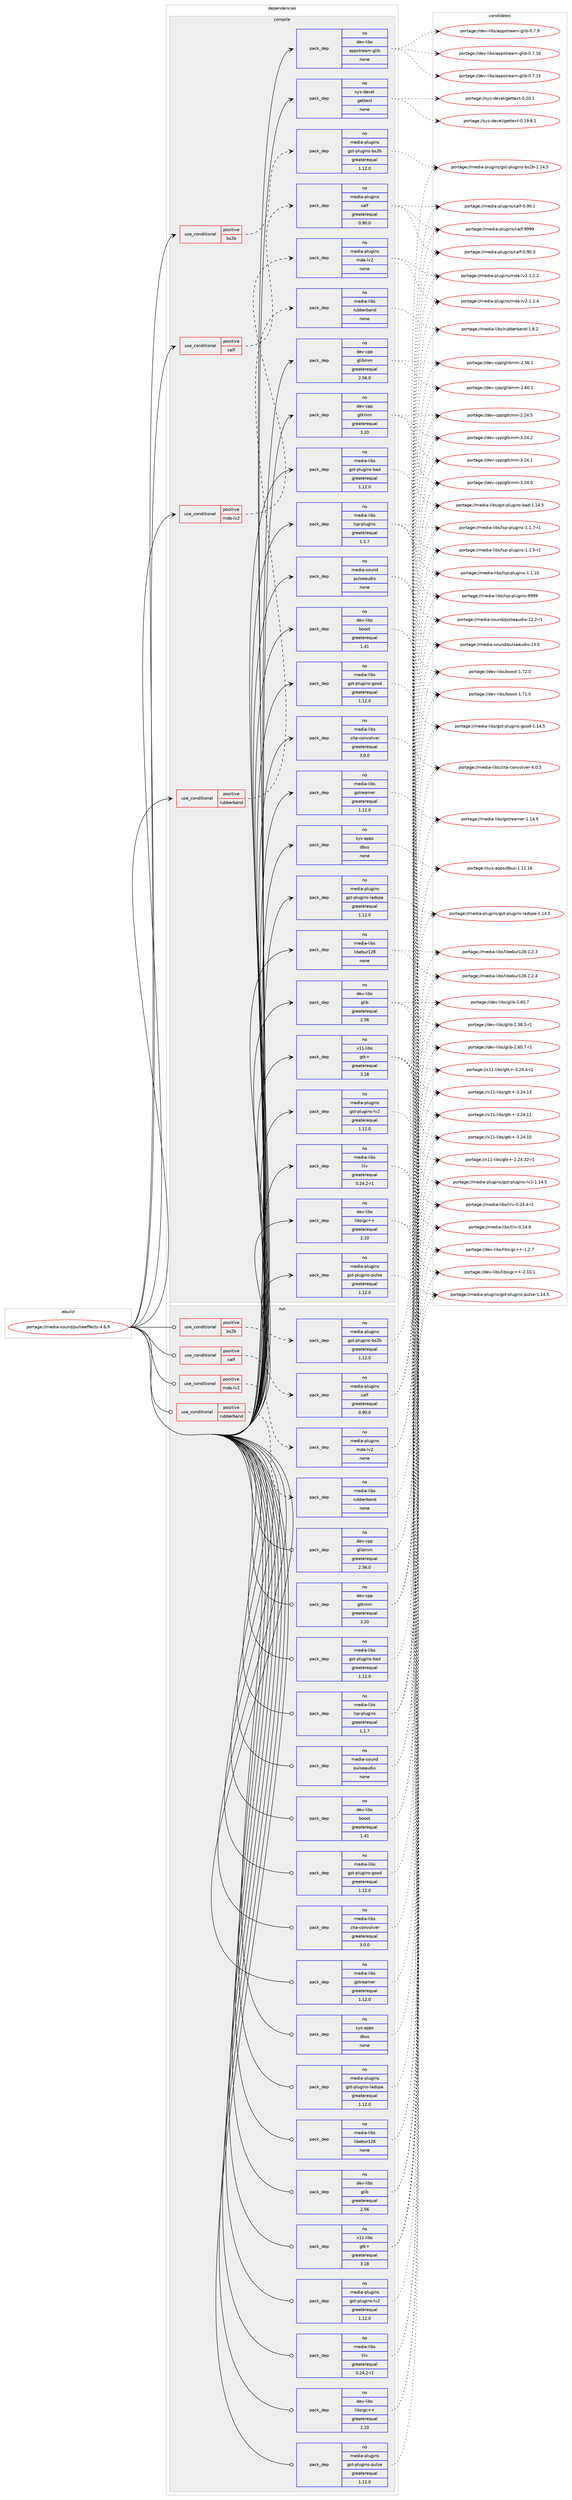 digraph prolog {

# *************
# Graph options
# *************

newrank=true;
concentrate=true;
compound=true;
graph [rankdir=LR,fontname=Helvetica,fontsize=10,ranksep=1.5];#, ranksep=2.5, nodesep=0.2];
edge  [arrowhead=vee];
node  [fontname=Helvetica,fontsize=10];

# **********
# The ebuild
# **********

subgraph cluster_leftcol {
color=gray;
label=<<i>ebuild</i>>;
id [label="portage://media-sound/pulseeffects-4.6.9", color=red, width=4, href="../media-sound/pulseeffects-4.6.9.svg"];
}

# ****************
# The dependencies
# ****************

subgraph cluster_midcol {
color=gray;
label=<<i>dependencies</i>>;
subgraph cluster_compile {
fillcolor="#eeeeee";
style=filled;
label=<<i>compile</i>>;
subgraph cond42309 {
dependency187512 [label=<<TABLE BORDER="0" CELLBORDER="1" CELLSPACING="0" CELLPADDING="4"><TR><TD ROWSPAN="3" CELLPADDING="10">use_conditional</TD></TR><TR><TD>positive</TD></TR><TR><TD>bs2b</TD></TR></TABLE>>, shape=none, color=red];
subgraph pack142302 {
dependency187513 [label=<<TABLE BORDER="0" CELLBORDER="1" CELLSPACING="0" CELLPADDING="4" WIDTH="220"><TR><TD ROWSPAN="6" CELLPADDING="30">pack_dep</TD></TR><TR><TD WIDTH="110">no</TD></TR><TR><TD>media-plugins</TD></TR><TR><TD>gst-plugins-bs2b</TD></TR><TR><TD>greaterequal</TD></TR><TR><TD>1.12.0</TD></TR></TABLE>>, shape=none, color=blue];
}
dependency187512:e -> dependency187513:w [weight=20,style="dashed",arrowhead="vee"];
}
id:e -> dependency187512:w [weight=20,style="solid",arrowhead="vee"];
subgraph cond42310 {
dependency187514 [label=<<TABLE BORDER="0" CELLBORDER="1" CELLSPACING="0" CELLPADDING="4"><TR><TD ROWSPAN="3" CELLPADDING="10">use_conditional</TD></TR><TR><TD>positive</TD></TR><TR><TD>calf</TD></TR></TABLE>>, shape=none, color=red];
subgraph pack142303 {
dependency187515 [label=<<TABLE BORDER="0" CELLBORDER="1" CELLSPACING="0" CELLPADDING="4" WIDTH="220"><TR><TD ROWSPAN="6" CELLPADDING="30">pack_dep</TD></TR><TR><TD WIDTH="110">no</TD></TR><TR><TD>media-plugins</TD></TR><TR><TD>calf</TD></TR><TR><TD>greaterequal</TD></TR><TR><TD>0.90.0</TD></TR></TABLE>>, shape=none, color=blue];
}
dependency187514:e -> dependency187515:w [weight=20,style="dashed",arrowhead="vee"];
}
id:e -> dependency187514:w [weight=20,style="solid",arrowhead="vee"];
subgraph cond42311 {
dependency187516 [label=<<TABLE BORDER="0" CELLBORDER="1" CELLSPACING="0" CELLPADDING="4"><TR><TD ROWSPAN="3" CELLPADDING="10">use_conditional</TD></TR><TR><TD>positive</TD></TR><TR><TD>mda-lv2</TD></TR></TABLE>>, shape=none, color=red];
subgraph pack142304 {
dependency187517 [label=<<TABLE BORDER="0" CELLBORDER="1" CELLSPACING="0" CELLPADDING="4" WIDTH="220"><TR><TD ROWSPAN="6" CELLPADDING="30">pack_dep</TD></TR><TR><TD WIDTH="110">no</TD></TR><TR><TD>media-plugins</TD></TR><TR><TD>mda-lv2</TD></TR><TR><TD>none</TD></TR><TR><TD></TD></TR></TABLE>>, shape=none, color=blue];
}
dependency187516:e -> dependency187517:w [weight=20,style="dashed",arrowhead="vee"];
}
id:e -> dependency187516:w [weight=20,style="solid",arrowhead="vee"];
subgraph cond42312 {
dependency187518 [label=<<TABLE BORDER="0" CELLBORDER="1" CELLSPACING="0" CELLPADDING="4"><TR><TD ROWSPAN="3" CELLPADDING="10">use_conditional</TD></TR><TR><TD>positive</TD></TR><TR><TD>rubberband</TD></TR></TABLE>>, shape=none, color=red];
subgraph pack142305 {
dependency187519 [label=<<TABLE BORDER="0" CELLBORDER="1" CELLSPACING="0" CELLPADDING="4" WIDTH="220"><TR><TD ROWSPAN="6" CELLPADDING="30">pack_dep</TD></TR><TR><TD WIDTH="110">no</TD></TR><TR><TD>media-libs</TD></TR><TR><TD>rubberband</TD></TR><TR><TD>none</TD></TR><TR><TD></TD></TR></TABLE>>, shape=none, color=blue];
}
dependency187518:e -> dependency187519:w [weight=20,style="dashed",arrowhead="vee"];
}
id:e -> dependency187518:w [weight=20,style="solid",arrowhead="vee"];
subgraph pack142306 {
dependency187520 [label=<<TABLE BORDER="0" CELLBORDER="1" CELLSPACING="0" CELLPADDING="4" WIDTH="220"><TR><TD ROWSPAN="6" CELLPADDING="30">pack_dep</TD></TR><TR><TD WIDTH="110">no</TD></TR><TR><TD>dev-cpp</TD></TR><TR><TD>glibmm</TD></TR><TR><TD>greaterequal</TD></TR><TR><TD>2.56.0</TD></TR></TABLE>>, shape=none, color=blue];
}
id:e -> dependency187520:w [weight=20,style="solid",arrowhead="vee"];
subgraph pack142307 {
dependency187521 [label=<<TABLE BORDER="0" CELLBORDER="1" CELLSPACING="0" CELLPADDING="4" WIDTH="220"><TR><TD ROWSPAN="6" CELLPADDING="30">pack_dep</TD></TR><TR><TD WIDTH="110">no</TD></TR><TR><TD>dev-cpp</TD></TR><TR><TD>gtkmm</TD></TR><TR><TD>greaterequal</TD></TR><TR><TD>3.20</TD></TR></TABLE>>, shape=none, color=blue];
}
id:e -> dependency187521:w [weight=20,style="solid",arrowhead="vee"];
subgraph pack142308 {
dependency187522 [label=<<TABLE BORDER="0" CELLBORDER="1" CELLSPACING="0" CELLPADDING="4" WIDTH="220"><TR><TD ROWSPAN="6" CELLPADDING="30">pack_dep</TD></TR><TR><TD WIDTH="110">no</TD></TR><TR><TD>dev-libs</TD></TR><TR><TD>appstream-glib</TD></TR><TR><TD>none</TD></TR><TR><TD></TD></TR></TABLE>>, shape=none, color=blue];
}
id:e -> dependency187522:w [weight=20,style="solid",arrowhead="vee"];
subgraph pack142309 {
dependency187523 [label=<<TABLE BORDER="0" CELLBORDER="1" CELLSPACING="0" CELLPADDING="4" WIDTH="220"><TR><TD ROWSPAN="6" CELLPADDING="30">pack_dep</TD></TR><TR><TD WIDTH="110">no</TD></TR><TR><TD>dev-libs</TD></TR><TR><TD>boost</TD></TR><TR><TD>greaterequal</TD></TR><TR><TD>1.41</TD></TR></TABLE>>, shape=none, color=blue];
}
id:e -> dependency187523:w [weight=20,style="solid",arrowhead="vee"];
subgraph pack142310 {
dependency187524 [label=<<TABLE BORDER="0" CELLBORDER="1" CELLSPACING="0" CELLPADDING="4" WIDTH="220"><TR><TD ROWSPAN="6" CELLPADDING="30">pack_dep</TD></TR><TR><TD WIDTH="110">no</TD></TR><TR><TD>dev-libs</TD></TR><TR><TD>glib</TD></TR><TR><TD>greaterequal</TD></TR><TR><TD>2.56</TD></TR></TABLE>>, shape=none, color=blue];
}
id:e -> dependency187524:w [weight=20,style="solid",arrowhead="vee"];
subgraph pack142311 {
dependency187525 [label=<<TABLE BORDER="0" CELLBORDER="1" CELLSPACING="0" CELLPADDING="4" WIDTH="220"><TR><TD ROWSPAN="6" CELLPADDING="30">pack_dep</TD></TR><TR><TD WIDTH="110">no</TD></TR><TR><TD>dev-libs</TD></TR><TR><TD>libsigc++</TD></TR><TR><TD>greaterequal</TD></TR><TR><TD>2.10</TD></TR></TABLE>>, shape=none, color=blue];
}
id:e -> dependency187525:w [weight=20,style="solid",arrowhead="vee"];
subgraph pack142312 {
dependency187526 [label=<<TABLE BORDER="0" CELLBORDER="1" CELLSPACING="0" CELLPADDING="4" WIDTH="220"><TR><TD ROWSPAN="6" CELLPADDING="30">pack_dep</TD></TR><TR><TD WIDTH="110">no</TD></TR><TR><TD>media-libs</TD></TR><TR><TD>gst-plugins-bad</TD></TR><TR><TD>greaterequal</TD></TR><TR><TD>1.12.0</TD></TR></TABLE>>, shape=none, color=blue];
}
id:e -> dependency187526:w [weight=20,style="solid",arrowhead="vee"];
subgraph pack142313 {
dependency187527 [label=<<TABLE BORDER="0" CELLBORDER="1" CELLSPACING="0" CELLPADDING="4" WIDTH="220"><TR><TD ROWSPAN="6" CELLPADDING="30">pack_dep</TD></TR><TR><TD WIDTH="110">no</TD></TR><TR><TD>media-libs</TD></TR><TR><TD>gst-plugins-good</TD></TR><TR><TD>greaterequal</TD></TR><TR><TD>1.12.0</TD></TR></TABLE>>, shape=none, color=blue];
}
id:e -> dependency187527:w [weight=20,style="solid",arrowhead="vee"];
subgraph pack142314 {
dependency187528 [label=<<TABLE BORDER="0" CELLBORDER="1" CELLSPACING="0" CELLPADDING="4" WIDTH="220"><TR><TD ROWSPAN="6" CELLPADDING="30">pack_dep</TD></TR><TR><TD WIDTH="110">no</TD></TR><TR><TD>media-libs</TD></TR><TR><TD>gstreamer</TD></TR><TR><TD>greaterequal</TD></TR><TR><TD>1.12.0</TD></TR></TABLE>>, shape=none, color=blue];
}
id:e -> dependency187528:w [weight=20,style="solid",arrowhead="vee"];
subgraph pack142315 {
dependency187529 [label=<<TABLE BORDER="0" CELLBORDER="1" CELLSPACING="0" CELLPADDING="4" WIDTH="220"><TR><TD ROWSPAN="6" CELLPADDING="30">pack_dep</TD></TR><TR><TD WIDTH="110">no</TD></TR><TR><TD>media-libs</TD></TR><TR><TD>libebur128</TD></TR><TR><TD>none</TD></TR><TR><TD></TD></TR></TABLE>>, shape=none, color=blue];
}
id:e -> dependency187529:w [weight=20,style="solid",arrowhead="vee"];
subgraph pack142316 {
dependency187530 [label=<<TABLE BORDER="0" CELLBORDER="1" CELLSPACING="0" CELLPADDING="4" WIDTH="220"><TR><TD ROWSPAN="6" CELLPADDING="30">pack_dep</TD></TR><TR><TD WIDTH="110">no</TD></TR><TR><TD>media-libs</TD></TR><TR><TD>lilv</TD></TR><TR><TD>greaterequal</TD></TR><TR><TD>0.24.2-r1</TD></TR></TABLE>>, shape=none, color=blue];
}
id:e -> dependency187530:w [weight=20,style="solid",arrowhead="vee"];
subgraph pack142317 {
dependency187531 [label=<<TABLE BORDER="0" CELLBORDER="1" CELLSPACING="0" CELLPADDING="4" WIDTH="220"><TR><TD ROWSPAN="6" CELLPADDING="30">pack_dep</TD></TR><TR><TD WIDTH="110">no</TD></TR><TR><TD>media-libs</TD></TR><TR><TD>lsp-plugins</TD></TR><TR><TD>greaterequal</TD></TR><TR><TD>1.1.7</TD></TR></TABLE>>, shape=none, color=blue];
}
id:e -> dependency187531:w [weight=20,style="solid",arrowhead="vee"];
subgraph pack142318 {
dependency187532 [label=<<TABLE BORDER="0" CELLBORDER="1" CELLSPACING="0" CELLPADDING="4" WIDTH="220"><TR><TD ROWSPAN="6" CELLPADDING="30">pack_dep</TD></TR><TR><TD WIDTH="110">no</TD></TR><TR><TD>media-libs</TD></TR><TR><TD>zita-convolver</TD></TR><TR><TD>greaterequal</TD></TR><TR><TD>3.0.0</TD></TR></TABLE>>, shape=none, color=blue];
}
id:e -> dependency187532:w [weight=20,style="solid",arrowhead="vee"];
subgraph pack142319 {
dependency187533 [label=<<TABLE BORDER="0" CELLBORDER="1" CELLSPACING="0" CELLPADDING="4" WIDTH="220"><TR><TD ROWSPAN="6" CELLPADDING="30">pack_dep</TD></TR><TR><TD WIDTH="110">no</TD></TR><TR><TD>media-plugins</TD></TR><TR><TD>gst-plugins-ladspa</TD></TR><TR><TD>greaterequal</TD></TR><TR><TD>1.12.0</TD></TR></TABLE>>, shape=none, color=blue];
}
id:e -> dependency187533:w [weight=20,style="solid",arrowhead="vee"];
subgraph pack142320 {
dependency187534 [label=<<TABLE BORDER="0" CELLBORDER="1" CELLSPACING="0" CELLPADDING="4" WIDTH="220"><TR><TD ROWSPAN="6" CELLPADDING="30">pack_dep</TD></TR><TR><TD WIDTH="110">no</TD></TR><TR><TD>media-plugins</TD></TR><TR><TD>gst-plugins-lv2</TD></TR><TR><TD>greaterequal</TD></TR><TR><TD>1.12.0</TD></TR></TABLE>>, shape=none, color=blue];
}
id:e -> dependency187534:w [weight=20,style="solid",arrowhead="vee"];
subgraph pack142321 {
dependency187535 [label=<<TABLE BORDER="0" CELLBORDER="1" CELLSPACING="0" CELLPADDING="4" WIDTH="220"><TR><TD ROWSPAN="6" CELLPADDING="30">pack_dep</TD></TR><TR><TD WIDTH="110">no</TD></TR><TR><TD>media-plugins</TD></TR><TR><TD>gst-plugins-pulse</TD></TR><TR><TD>greaterequal</TD></TR><TR><TD>1.12.0</TD></TR></TABLE>>, shape=none, color=blue];
}
id:e -> dependency187535:w [weight=20,style="solid",arrowhead="vee"];
subgraph pack142322 {
dependency187536 [label=<<TABLE BORDER="0" CELLBORDER="1" CELLSPACING="0" CELLPADDING="4" WIDTH="220"><TR><TD ROWSPAN="6" CELLPADDING="30">pack_dep</TD></TR><TR><TD WIDTH="110">no</TD></TR><TR><TD>media-sound</TD></TR><TR><TD>pulseaudio</TD></TR><TR><TD>none</TD></TR><TR><TD></TD></TR></TABLE>>, shape=none, color=blue];
}
id:e -> dependency187536:w [weight=20,style="solid",arrowhead="vee"];
subgraph pack142323 {
dependency187537 [label=<<TABLE BORDER="0" CELLBORDER="1" CELLSPACING="0" CELLPADDING="4" WIDTH="220"><TR><TD ROWSPAN="6" CELLPADDING="30">pack_dep</TD></TR><TR><TD WIDTH="110">no</TD></TR><TR><TD>sys-apps</TD></TR><TR><TD>dbus</TD></TR><TR><TD>none</TD></TR><TR><TD></TD></TR></TABLE>>, shape=none, color=blue];
}
id:e -> dependency187537:w [weight=20,style="solid",arrowhead="vee"];
subgraph pack142324 {
dependency187538 [label=<<TABLE BORDER="0" CELLBORDER="1" CELLSPACING="0" CELLPADDING="4" WIDTH="220"><TR><TD ROWSPAN="6" CELLPADDING="30">pack_dep</TD></TR><TR><TD WIDTH="110">no</TD></TR><TR><TD>sys-devel</TD></TR><TR><TD>gettext</TD></TR><TR><TD>none</TD></TR><TR><TD></TD></TR></TABLE>>, shape=none, color=blue];
}
id:e -> dependency187538:w [weight=20,style="solid",arrowhead="vee"];
subgraph pack142325 {
dependency187539 [label=<<TABLE BORDER="0" CELLBORDER="1" CELLSPACING="0" CELLPADDING="4" WIDTH="220"><TR><TD ROWSPAN="6" CELLPADDING="30">pack_dep</TD></TR><TR><TD WIDTH="110">no</TD></TR><TR><TD>x11-libs</TD></TR><TR><TD>gtk+</TD></TR><TR><TD>greaterequal</TD></TR><TR><TD>3.18</TD></TR></TABLE>>, shape=none, color=blue];
}
id:e -> dependency187539:w [weight=20,style="solid",arrowhead="vee"];
}
subgraph cluster_compileandrun {
fillcolor="#eeeeee";
style=filled;
label=<<i>compile and run</i>>;
}
subgraph cluster_run {
fillcolor="#eeeeee";
style=filled;
label=<<i>run</i>>;
subgraph cond42313 {
dependency187540 [label=<<TABLE BORDER="0" CELLBORDER="1" CELLSPACING="0" CELLPADDING="4"><TR><TD ROWSPAN="3" CELLPADDING="10">use_conditional</TD></TR><TR><TD>positive</TD></TR><TR><TD>bs2b</TD></TR></TABLE>>, shape=none, color=red];
subgraph pack142326 {
dependency187541 [label=<<TABLE BORDER="0" CELLBORDER="1" CELLSPACING="0" CELLPADDING="4" WIDTH="220"><TR><TD ROWSPAN="6" CELLPADDING="30">pack_dep</TD></TR><TR><TD WIDTH="110">no</TD></TR><TR><TD>media-plugins</TD></TR><TR><TD>gst-plugins-bs2b</TD></TR><TR><TD>greaterequal</TD></TR><TR><TD>1.12.0</TD></TR></TABLE>>, shape=none, color=blue];
}
dependency187540:e -> dependency187541:w [weight=20,style="dashed",arrowhead="vee"];
}
id:e -> dependency187540:w [weight=20,style="solid",arrowhead="odot"];
subgraph cond42314 {
dependency187542 [label=<<TABLE BORDER="0" CELLBORDER="1" CELLSPACING="0" CELLPADDING="4"><TR><TD ROWSPAN="3" CELLPADDING="10">use_conditional</TD></TR><TR><TD>positive</TD></TR><TR><TD>calf</TD></TR></TABLE>>, shape=none, color=red];
subgraph pack142327 {
dependency187543 [label=<<TABLE BORDER="0" CELLBORDER="1" CELLSPACING="0" CELLPADDING="4" WIDTH="220"><TR><TD ROWSPAN="6" CELLPADDING="30">pack_dep</TD></TR><TR><TD WIDTH="110">no</TD></TR><TR><TD>media-plugins</TD></TR><TR><TD>calf</TD></TR><TR><TD>greaterequal</TD></TR><TR><TD>0.90.0</TD></TR></TABLE>>, shape=none, color=blue];
}
dependency187542:e -> dependency187543:w [weight=20,style="dashed",arrowhead="vee"];
}
id:e -> dependency187542:w [weight=20,style="solid",arrowhead="odot"];
subgraph cond42315 {
dependency187544 [label=<<TABLE BORDER="0" CELLBORDER="1" CELLSPACING="0" CELLPADDING="4"><TR><TD ROWSPAN="3" CELLPADDING="10">use_conditional</TD></TR><TR><TD>positive</TD></TR><TR><TD>mda-lv2</TD></TR></TABLE>>, shape=none, color=red];
subgraph pack142328 {
dependency187545 [label=<<TABLE BORDER="0" CELLBORDER="1" CELLSPACING="0" CELLPADDING="4" WIDTH="220"><TR><TD ROWSPAN="6" CELLPADDING="30">pack_dep</TD></TR><TR><TD WIDTH="110">no</TD></TR><TR><TD>media-plugins</TD></TR><TR><TD>mda-lv2</TD></TR><TR><TD>none</TD></TR><TR><TD></TD></TR></TABLE>>, shape=none, color=blue];
}
dependency187544:e -> dependency187545:w [weight=20,style="dashed",arrowhead="vee"];
}
id:e -> dependency187544:w [weight=20,style="solid",arrowhead="odot"];
subgraph cond42316 {
dependency187546 [label=<<TABLE BORDER="0" CELLBORDER="1" CELLSPACING="0" CELLPADDING="4"><TR><TD ROWSPAN="3" CELLPADDING="10">use_conditional</TD></TR><TR><TD>positive</TD></TR><TR><TD>rubberband</TD></TR></TABLE>>, shape=none, color=red];
subgraph pack142329 {
dependency187547 [label=<<TABLE BORDER="0" CELLBORDER="1" CELLSPACING="0" CELLPADDING="4" WIDTH="220"><TR><TD ROWSPAN="6" CELLPADDING="30">pack_dep</TD></TR><TR><TD WIDTH="110">no</TD></TR><TR><TD>media-libs</TD></TR><TR><TD>rubberband</TD></TR><TR><TD>none</TD></TR><TR><TD></TD></TR></TABLE>>, shape=none, color=blue];
}
dependency187546:e -> dependency187547:w [weight=20,style="dashed",arrowhead="vee"];
}
id:e -> dependency187546:w [weight=20,style="solid",arrowhead="odot"];
subgraph pack142330 {
dependency187548 [label=<<TABLE BORDER="0" CELLBORDER="1" CELLSPACING="0" CELLPADDING="4" WIDTH="220"><TR><TD ROWSPAN="6" CELLPADDING="30">pack_dep</TD></TR><TR><TD WIDTH="110">no</TD></TR><TR><TD>dev-cpp</TD></TR><TR><TD>glibmm</TD></TR><TR><TD>greaterequal</TD></TR><TR><TD>2.56.0</TD></TR></TABLE>>, shape=none, color=blue];
}
id:e -> dependency187548:w [weight=20,style="solid",arrowhead="odot"];
subgraph pack142331 {
dependency187549 [label=<<TABLE BORDER="0" CELLBORDER="1" CELLSPACING="0" CELLPADDING="4" WIDTH="220"><TR><TD ROWSPAN="6" CELLPADDING="30">pack_dep</TD></TR><TR><TD WIDTH="110">no</TD></TR><TR><TD>dev-cpp</TD></TR><TR><TD>gtkmm</TD></TR><TR><TD>greaterequal</TD></TR><TR><TD>3.20</TD></TR></TABLE>>, shape=none, color=blue];
}
id:e -> dependency187549:w [weight=20,style="solid",arrowhead="odot"];
subgraph pack142332 {
dependency187550 [label=<<TABLE BORDER="0" CELLBORDER="1" CELLSPACING="0" CELLPADDING="4" WIDTH="220"><TR><TD ROWSPAN="6" CELLPADDING="30">pack_dep</TD></TR><TR><TD WIDTH="110">no</TD></TR><TR><TD>dev-libs</TD></TR><TR><TD>boost</TD></TR><TR><TD>greaterequal</TD></TR><TR><TD>1.41</TD></TR></TABLE>>, shape=none, color=blue];
}
id:e -> dependency187550:w [weight=20,style="solid",arrowhead="odot"];
subgraph pack142333 {
dependency187551 [label=<<TABLE BORDER="0" CELLBORDER="1" CELLSPACING="0" CELLPADDING="4" WIDTH="220"><TR><TD ROWSPAN="6" CELLPADDING="30">pack_dep</TD></TR><TR><TD WIDTH="110">no</TD></TR><TR><TD>dev-libs</TD></TR><TR><TD>glib</TD></TR><TR><TD>greaterequal</TD></TR><TR><TD>2.56</TD></TR></TABLE>>, shape=none, color=blue];
}
id:e -> dependency187551:w [weight=20,style="solid",arrowhead="odot"];
subgraph pack142334 {
dependency187552 [label=<<TABLE BORDER="0" CELLBORDER="1" CELLSPACING="0" CELLPADDING="4" WIDTH="220"><TR><TD ROWSPAN="6" CELLPADDING="30">pack_dep</TD></TR><TR><TD WIDTH="110">no</TD></TR><TR><TD>dev-libs</TD></TR><TR><TD>libsigc++</TD></TR><TR><TD>greaterequal</TD></TR><TR><TD>2.10</TD></TR></TABLE>>, shape=none, color=blue];
}
id:e -> dependency187552:w [weight=20,style="solid",arrowhead="odot"];
subgraph pack142335 {
dependency187553 [label=<<TABLE BORDER="0" CELLBORDER="1" CELLSPACING="0" CELLPADDING="4" WIDTH="220"><TR><TD ROWSPAN="6" CELLPADDING="30">pack_dep</TD></TR><TR><TD WIDTH="110">no</TD></TR><TR><TD>media-libs</TD></TR><TR><TD>gst-plugins-bad</TD></TR><TR><TD>greaterequal</TD></TR><TR><TD>1.12.0</TD></TR></TABLE>>, shape=none, color=blue];
}
id:e -> dependency187553:w [weight=20,style="solid",arrowhead="odot"];
subgraph pack142336 {
dependency187554 [label=<<TABLE BORDER="0" CELLBORDER="1" CELLSPACING="0" CELLPADDING="4" WIDTH="220"><TR><TD ROWSPAN="6" CELLPADDING="30">pack_dep</TD></TR><TR><TD WIDTH="110">no</TD></TR><TR><TD>media-libs</TD></TR><TR><TD>gst-plugins-good</TD></TR><TR><TD>greaterequal</TD></TR><TR><TD>1.12.0</TD></TR></TABLE>>, shape=none, color=blue];
}
id:e -> dependency187554:w [weight=20,style="solid",arrowhead="odot"];
subgraph pack142337 {
dependency187555 [label=<<TABLE BORDER="0" CELLBORDER="1" CELLSPACING="0" CELLPADDING="4" WIDTH="220"><TR><TD ROWSPAN="6" CELLPADDING="30">pack_dep</TD></TR><TR><TD WIDTH="110">no</TD></TR><TR><TD>media-libs</TD></TR><TR><TD>gstreamer</TD></TR><TR><TD>greaterequal</TD></TR><TR><TD>1.12.0</TD></TR></TABLE>>, shape=none, color=blue];
}
id:e -> dependency187555:w [weight=20,style="solid",arrowhead="odot"];
subgraph pack142338 {
dependency187556 [label=<<TABLE BORDER="0" CELLBORDER="1" CELLSPACING="0" CELLPADDING="4" WIDTH="220"><TR><TD ROWSPAN="6" CELLPADDING="30">pack_dep</TD></TR><TR><TD WIDTH="110">no</TD></TR><TR><TD>media-libs</TD></TR><TR><TD>libebur128</TD></TR><TR><TD>none</TD></TR><TR><TD></TD></TR></TABLE>>, shape=none, color=blue];
}
id:e -> dependency187556:w [weight=20,style="solid",arrowhead="odot"];
subgraph pack142339 {
dependency187557 [label=<<TABLE BORDER="0" CELLBORDER="1" CELLSPACING="0" CELLPADDING="4" WIDTH="220"><TR><TD ROWSPAN="6" CELLPADDING="30">pack_dep</TD></TR><TR><TD WIDTH="110">no</TD></TR><TR><TD>media-libs</TD></TR><TR><TD>lilv</TD></TR><TR><TD>greaterequal</TD></TR><TR><TD>0.24.2-r1</TD></TR></TABLE>>, shape=none, color=blue];
}
id:e -> dependency187557:w [weight=20,style="solid",arrowhead="odot"];
subgraph pack142340 {
dependency187558 [label=<<TABLE BORDER="0" CELLBORDER="1" CELLSPACING="0" CELLPADDING="4" WIDTH="220"><TR><TD ROWSPAN="6" CELLPADDING="30">pack_dep</TD></TR><TR><TD WIDTH="110">no</TD></TR><TR><TD>media-libs</TD></TR><TR><TD>lsp-plugins</TD></TR><TR><TD>greaterequal</TD></TR><TR><TD>1.1.7</TD></TR></TABLE>>, shape=none, color=blue];
}
id:e -> dependency187558:w [weight=20,style="solid",arrowhead="odot"];
subgraph pack142341 {
dependency187559 [label=<<TABLE BORDER="0" CELLBORDER="1" CELLSPACING="0" CELLPADDING="4" WIDTH="220"><TR><TD ROWSPAN="6" CELLPADDING="30">pack_dep</TD></TR><TR><TD WIDTH="110">no</TD></TR><TR><TD>media-libs</TD></TR><TR><TD>zita-convolver</TD></TR><TR><TD>greaterequal</TD></TR><TR><TD>3.0.0</TD></TR></TABLE>>, shape=none, color=blue];
}
id:e -> dependency187559:w [weight=20,style="solid",arrowhead="odot"];
subgraph pack142342 {
dependency187560 [label=<<TABLE BORDER="0" CELLBORDER="1" CELLSPACING="0" CELLPADDING="4" WIDTH="220"><TR><TD ROWSPAN="6" CELLPADDING="30">pack_dep</TD></TR><TR><TD WIDTH="110">no</TD></TR><TR><TD>media-plugins</TD></TR><TR><TD>gst-plugins-ladspa</TD></TR><TR><TD>greaterequal</TD></TR><TR><TD>1.12.0</TD></TR></TABLE>>, shape=none, color=blue];
}
id:e -> dependency187560:w [weight=20,style="solid",arrowhead="odot"];
subgraph pack142343 {
dependency187561 [label=<<TABLE BORDER="0" CELLBORDER="1" CELLSPACING="0" CELLPADDING="4" WIDTH="220"><TR><TD ROWSPAN="6" CELLPADDING="30">pack_dep</TD></TR><TR><TD WIDTH="110">no</TD></TR><TR><TD>media-plugins</TD></TR><TR><TD>gst-plugins-lv2</TD></TR><TR><TD>greaterequal</TD></TR><TR><TD>1.12.0</TD></TR></TABLE>>, shape=none, color=blue];
}
id:e -> dependency187561:w [weight=20,style="solid",arrowhead="odot"];
subgraph pack142344 {
dependency187562 [label=<<TABLE BORDER="0" CELLBORDER="1" CELLSPACING="0" CELLPADDING="4" WIDTH="220"><TR><TD ROWSPAN="6" CELLPADDING="30">pack_dep</TD></TR><TR><TD WIDTH="110">no</TD></TR><TR><TD>media-plugins</TD></TR><TR><TD>gst-plugins-pulse</TD></TR><TR><TD>greaterequal</TD></TR><TR><TD>1.12.0</TD></TR></TABLE>>, shape=none, color=blue];
}
id:e -> dependency187562:w [weight=20,style="solid",arrowhead="odot"];
subgraph pack142345 {
dependency187563 [label=<<TABLE BORDER="0" CELLBORDER="1" CELLSPACING="0" CELLPADDING="4" WIDTH="220"><TR><TD ROWSPAN="6" CELLPADDING="30">pack_dep</TD></TR><TR><TD WIDTH="110">no</TD></TR><TR><TD>media-sound</TD></TR><TR><TD>pulseaudio</TD></TR><TR><TD>none</TD></TR><TR><TD></TD></TR></TABLE>>, shape=none, color=blue];
}
id:e -> dependency187563:w [weight=20,style="solid",arrowhead="odot"];
subgraph pack142346 {
dependency187564 [label=<<TABLE BORDER="0" CELLBORDER="1" CELLSPACING="0" CELLPADDING="4" WIDTH="220"><TR><TD ROWSPAN="6" CELLPADDING="30">pack_dep</TD></TR><TR><TD WIDTH="110">no</TD></TR><TR><TD>sys-apps</TD></TR><TR><TD>dbus</TD></TR><TR><TD>none</TD></TR><TR><TD></TD></TR></TABLE>>, shape=none, color=blue];
}
id:e -> dependency187564:w [weight=20,style="solid",arrowhead="odot"];
subgraph pack142347 {
dependency187565 [label=<<TABLE BORDER="0" CELLBORDER="1" CELLSPACING="0" CELLPADDING="4" WIDTH="220"><TR><TD ROWSPAN="6" CELLPADDING="30">pack_dep</TD></TR><TR><TD WIDTH="110">no</TD></TR><TR><TD>x11-libs</TD></TR><TR><TD>gtk+</TD></TR><TR><TD>greaterequal</TD></TR><TR><TD>3.18</TD></TR></TABLE>>, shape=none, color=blue];
}
id:e -> dependency187565:w [weight=20,style="solid",arrowhead="odot"];
}
}

# **************
# The candidates
# **************

subgraph cluster_choices {
rank=same;
color=gray;
label=<<i>candidates</i>>;

subgraph choice142302 {
color=black;
nodesep=1;
choice109101100105974511210811710310511011547103115116451121081171031051101154598115509845494649524653 [label="portage://media-plugins/gst-plugins-bs2b-1.14.5", color=red, width=4,href="../media-plugins/gst-plugins-bs2b-1.14.5.svg"];
dependency187513:e -> choice109101100105974511210811710310511011547103115116451121081171031051101154598115509845494649524653:w [style=dotted,weight="100"];
}
subgraph choice142303 {
color=black;
nodesep=1;
choice10910110010597451121081171031051101154799971081024557575757 [label="portage://media-plugins/calf-9999", color=red, width=4,href="../media-plugins/calf-9999.svg"];
choice109101100105974511210811710310511011547999710810245484657484651 [label="portage://media-plugins/calf-0.90.3", color=red, width=4,href="../media-plugins/calf-0.90.3.svg"];
choice109101100105974511210811710310511011547999710810245484657484649 [label="portage://media-plugins/calf-0.90.1", color=red, width=4,href="../media-plugins/calf-0.90.1.svg"];
dependency187515:e -> choice10910110010597451121081171031051101154799971081024557575757:w [style=dotted,weight="100"];
dependency187515:e -> choice109101100105974511210811710310511011547999710810245484657484651:w [style=dotted,weight="100"];
dependency187515:e -> choice109101100105974511210811710310511011547999710810245484657484649:w [style=dotted,weight="100"];
}
subgraph choice142304 {
color=black;
nodesep=1;
choice109101100105974511210811710310511011547109100974510811850454946504652 [label="portage://media-plugins/mda-lv2-1.2.4", color=red, width=4,href="../media-plugins/mda-lv2-1.2.4.svg"];
choice109101100105974511210811710310511011547109100974510811850454946504650 [label="portage://media-plugins/mda-lv2-1.2.2", color=red, width=4,href="../media-plugins/mda-lv2-1.2.2.svg"];
dependency187517:e -> choice109101100105974511210811710310511011547109100974510811850454946504652:w [style=dotted,weight="100"];
dependency187517:e -> choice109101100105974511210811710310511011547109100974510811850454946504650:w [style=dotted,weight="100"];
}
subgraph choice142305 {
color=black;
nodesep=1;
choice1091011001059745108105981154711411798981011149897110100454946564650 [label="portage://media-libs/rubberband-1.8.2", color=red, width=4,href="../media-libs/rubberband-1.8.2.svg"];
dependency187519:e -> choice1091011001059745108105981154711411798981011149897110100454946564650:w [style=dotted,weight="100"];
}
subgraph choice142306 {
color=black;
nodesep=1;
choice1001011184599112112471031081059810910945504654484649 [label="portage://dev-cpp/glibmm-2.60.1", color=red, width=4,href="../dev-cpp/glibmm-2.60.1.svg"];
choice1001011184599112112471031081059810910945504653544649 [label="portage://dev-cpp/glibmm-2.56.1", color=red, width=4,href="../dev-cpp/glibmm-2.56.1.svg"];
dependency187520:e -> choice1001011184599112112471031081059810910945504654484649:w [style=dotted,weight="100"];
dependency187520:e -> choice1001011184599112112471031081059810910945504653544649:w [style=dotted,weight="100"];
}
subgraph choice142307 {
color=black;
nodesep=1;
choice10010111845991121124710311610710910945514650524650 [label="portage://dev-cpp/gtkmm-3.24.2", color=red, width=4,href="../dev-cpp/gtkmm-3.24.2.svg"];
choice10010111845991121124710311610710910945514650524649 [label="portage://dev-cpp/gtkmm-3.24.1", color=red, width=4,href="../dev-cpp/gtkmm-3.24.1.svg"];
choice10010111845991121124710311610710910945514650524648 [label="portage://dev-cpp/gtkmm-3.24.0", color=red, width=4,href="../dev-cpp/gtkmm-3.24.0.svg"];
choice10010111845991121124710311610710910945504650524653 [label="portage://dev-cpp/gtkmm-2.24.5", color=red, width=4,href="../dev-cpp/gtkmm-2.24.5.svg"];
dependency187521:e -> choice10010111845991121124710311610710910945514650524650:w [style=dotted,weight="100"];
dependency187521:e -> choice10010111845991121124710311610710910945514650524649:w [style=dotted,weight="100"];
dependency187521:e -> choice10010111845991121124710311610710910945514650524648:w [style=dotted,weight="100"];
dependency187521:e -> choice10010111845991121124710311610710910945504650524653:w [style=dotted,weight="100"];
}
subgraph choice142308 {
color=black;
nodesep=1;
choice10010111845108105981154797112112115116114101971094510310810598454846554657 [label="portage://dev-libs/appstream-glib-0.7.9", color=red, width=4,href="../dev-libs/appstream-glib-0.7.9.svg"];
choice1001011184510810598115479711211211511611410197109451031081059845484655464954 [label="portage://dev-libs/appstream-glib-0.7.16", color=red, width=4,href="../dev-libs/appstream-glib-0.7.16.svg"];
choice1001011184510810598115479711211211511611410197109451031081059845484655464953 [label="portage://dev-libs/appstream-glib-0.7.15", color=red, width=4,href="../dev-libs/appstream-glib-0.7.15.svg"];
dependency187522:e -> choice10010111845108105981154797112112115116114101971094510310810598454846554657:w [style=dotted,weight="100"];
dependency187522:e -> choice1001011184510810598115479711211211511611410197109451031081059845484655464954:w [style=dotted,weight="100"];
dependency187522:e -> choice1001011184510810598115479711211211511611410197109451031081059845484655464953:w [style=dotted,weight="100"];
}
subgraph choice142309 {
color=black;
nodesep=1;
choice1001011184510810598115479811111111511645494655504648 [label="portage://dev-libs/boost-1.72.0", color=red, width=4,href="../dev-libs/boost-1.72.0.svg"];
choice1001011184510810598115479811111111511645494655494648 [label="portage://dev-libs/boost-1.71.0", color=red, width=4,href="../dev-libs/boost-1.71.0.svg"];
dependency187523:e -> choice1001011184510810598115479811111111511645494655504648:w [style=dotted,weight="100"];
dependency187523:e -> choice1001011184510810598115479811111111511645494655494648:w [style=dotted,weight="100"];
}
subgraph choice142310 {
color=black;
nodesep=1;
choice10010111845108105981154710310810598455046544846554511449 [label="portage://dev-libs/glib-2.60.7-r1", color=red, width=4,href="../dev-libs/glib-2.60.7-r1.svg"];
choice1001011184510810598115471031081059845504654484655 [label="portage://dev-libs/glib-2.60.7", color=red, width=4,href="../dev-libs/glib-2.60.7.svg"];
choice10010111845108105981154710310810598455046535646514511449 [label="portage://dev-libs/glib-2.58.3-r1", color=red, width=4,href="../dev-libs/glib-2.58.3-r1.svg"];
dependency187524:e -> choice10010111845108105981154710310810598455046544846554511449:w [style=dotted,weight="100"];
dependency187524:e -> choice1001011184510810598115471031081059845504654484655:w [style=dotted,weight="100"];
dependency187524:e -> choice10010111845108105981154710310810598455046535646514511449:w [style=dotted,weight="100"];
}
subgraph choice142311 {
color=black;
nodesep=1;
choice1001011184510810598115471081059811510510399434345504649484649 [label="portage://dev-libs/libsigc++-2.10.1", color=red, width=4,href="../dev-libs/libsigc++-2.10.1.svg"];
choice10010111845108105981154710810598115105103994343454946504655 [label="portage://dev-libs/libsigc++-1.2.7", color=red, width=4,href="../dev-libs/libsigc++-1.2.7.svg"];
dependency187525:e -> choice1001011184510810598115471081059811510510399434345504649484649:w [style=dotted,weight="100"];
dependency187525:e -> choice10010111845108105981154710810598115105103994343454946504655:w [style=dotted,weight="100"];
}
subgraph choice142312 {
color=black;
nodesep=1;
choice109101100105974510810598115471031151164511210811710310511011545989710045494649524653 [label="portage://media-libs/gst-plugins-bad-1.14.5", color=red, width=4,href="../media-libs/gst-plugins-bad-1.14.5.svg"];
dependency187526:e -> choice109101100105974510810598115471031151164511210811710310511011545989710045494649524653:w [style=dotted,weight="100"];
}
subgraph choice142313 {
color=black;
nodesep=1;
choice10910110010597451081059811547103115116451121081171031051101154510311111110045494649524653 [label="portage://media-libs/gst-plugins-good-1.14.5", color=red, width=4,href="../media-libs/gst-plugins-good-1.14.5.svg"];
dependency187527:e -> choice10910110010597451081059811547103115116451121081171031051101154510311111110045494649524653:w [style=dotted,weight="100"];
}
subgraph choice142314 {
color=black;
nodesep=1;
choice109101100105974510810598115471031151161141019710910111445494649524653 [label="portage://media-libs/gstreamer-1.14.5", color=red, width=4,href="../media-libs/gstreamer-1.14.5.svg"];
dependency187528:e -> choice109101100105974510810598115471031151161141019710910111445494649524653:w [style=dotted,weight="100"];
}
subgraph choice142315 {
color=black;
nodesep=1;
choice109101100105974510810598115471081059810198117114495056454946504652 [label="portage://media-libs/libebur128-1.2.4", color=red, width=4,href="../media-libs/libebur128-1.2.4.svg"];
choice109101100105974510810598115471081059810198117114495056454946504651 [label="portage://media-libs/libebur128-1.2.3", color=red, width=4,href="../media-libs/libebur128-1.2.3.svg"];
dependency187529:e -> choice109101100105974510810598115471081059810198117114495056454946504652:w [style=dotted,weight="100"];
dependency187529:e -> choice109101100105974510810598115471081059810198117114495056454946504651:w [style=dotted,weight="100"];
}
subgraph choice142316 {
color=black;
nodesep=1;
choice1091011001059745108105981154710810510811845484650524654 [label="portage://media-libs/lilv-0.24.6", color=red, width=4,href="../media-libs/lilv-0.24.6.svg"];
choice10910110010597451081059811547108105108118454846505246524511449 [label="portage://media-libs/lilv-0.24.4-r1", color=red, width=4,href="../media-libs/lilv-0.24.4-r1.svg"];
dependency187530:e -> choice1091011001059745108105981154710810510811845484650524654:w [style=dotted,weight="100"];
dependency187530:e -> choice10910110010597451081059811547108105108118454846505246524511449:w [style=dotted,weight="100"];
}
subgraph choice142317 {
color=black;
nodesep=1;
choice10910110010597451081059811547108115112451121081171031051101154557575757 [label="portage://media-libs/lsp-plugins-9999", color=red, width=4,href="../media-libs/lsp-plugins-9999.svg"];
choice10910110010597451081059811547108115112451121081171031051101154549464946554511449 [label="portage://media-libs/lsp-plugins-1.1.7-r1", color=red, width=4,href="../media-libs/lsp-plugins-1.1.7-r1.svg"];
choice10910110010597451081059811547108115112451121081171031051101154549464946534511450 [label="portage://media-libs/lsp-plugins-1.1.5-r2", color=red, width=4,href="../media-libs/lsp-plugins-1.1.5-r2.svg"];
choice109101100105974510810598115471081151124511210811710310511011545494649464948 [label="portage://media-libs/lsp-plugins-1.1.10", color=red, width=4,href="../media-libs/lsp-plugins-1.1.10.svg"];
dependency187531:e -> choice10910110010597451081059811547108115112451121081171031051101154557575757:w [style=dotted,weight="100"];
dependency187531:e -> choice10910110010597451081059811547108115112451121081171031051101154549464946554511449:w [style=dotted,weight="100"];
dependency187531:e -> choice10910110010597451081059811547108115112451121081171031051101154549464946534511450:w [style=dotted,weight="100"];
dependency187531:e -> choice109101100105974510810598115471081151124511210811710310511011545494649464948:w [style=dotted,weight="100"];
}
subgraph choice142318 {
color=black;
nodesep=1;
choice10910110010597451081059811547122105116974599111110118111108118101114455246484651 [label="portage://media-libs/zita-convolver-4.0.3", color=red, width=4,href="../media-libs/zita-convolver-4.0.3.svg"];
dependency187532:e -> choice10910110010597451081059811547122105116974599111110118111108118101114455246484651:w [style=dotted,weight="100"];
}
subgraph choice142319 {
color=black;
nodesep=1;
choice1091011001059745112108117103105110115471031151164511210811710310511011545108971001151129745494649524653 [label="portage://media-plugins/gst-plugins-ladspa-1.14.5", color=red, width=4,href="../media-plugins/gst-plugins-ladspa-1.14.5.svg"];
dependency187533:e -> choice1091011001059745112108117103105110115471031151164511210811710310511011545108971001151129745494649524653:w [style=dotted,weight="100"];
}
subgraph choice142320 {
color=black;
nodesep=1;
choice10910110010597451121081171031051101154710311511645112108117103105110115451081185045494649524653 [label="portage://media-plugins/gst-plugins-lv2-1.14.5", color=red, width=4,href="../media-plugins/gst-plugins-lv2-1.14.5.svg"];
dependency187534:e -> choice10910110010597451121081171031051101154710311511645112108117103105110115451081185045494649524653:w [style=dotted,weight="100"];
}
subgraph choice142321 {
color=black;
nodesep=1;
choice109101100105974511210811710310511011547103115116451121081171031051101154511211710811510145494649524653 [label="portage://media-plugins/gst-plugins-pulse-1.14.5", color=red, width=4,href="../media-plugins/gst-plugins-pulse-1.14.5.svg"];
dependency187535:e -> choice109101100105974511210811710310511011547103115116451121081171031051101154511211710811510145494649524653:w [style=dotted,weight="100"];
}
subgraph choice142322 {
color=black;
nodesep=1;
choice109101100105974511511111711010047112117108115101971171001051114549514648 [label="portage://media-sound/pulseaudio-13.0", color=red, width=4,href="../media-sound/pulseaudio-13.0.svg"];
choice1091011001059745115111117110100471121171081151019711710010511145495046504511449 [label="portage://media-sound/pulseaudio-12.2-r1", color=red, width=4,href="../media-sound/pulseaudio-12.2-r1.svg"];
dependency187536:e -> choice109101100105974511511111711010047112117108115101971171001051114549514648:w [style=dotted,weight="100"];
dependency187536:e -> choice1091011001059745115111117110100471121171081151019711710010511145495046504511449:w [style=dotted,weight="100"];
}
subgraph choice142323 {
color=black;
nodesep=1;
choice115121115459711211211547100981171154549464950464954 [label="portage://sys-apps/dbus-1.12.16", color=red, width=4,href="../sys-apps/dbus-1.12.16.svg"];
dependency187537:e -> choice115121115459711211211547100981171154549464950464954:w [style=dotted,weight="100"];
}
subgraph choice142324 {
color=black;
nodesep=1;
choice115121115451001011181011084710310111611610112011645484650484649 [label="portage://sys-devel/gettext-0.20.1", color=red, width=4,href="../sys-devel/gettext-0.20.1.svg"];
choice1151211154510010111810110847103101116116101120116454846495746564649 [label="portage://sys-devel/gettext-0.19.8.1", color=red, width=4,href="../sys-devel/gettext-0.19.8.1.svg"];
dependency187538:e -> choice115121115451001011181011084710310111611610112011645484650484649:w [style=dotted,weight="100"];
dependency187538:e -> choice1151211154510010111810110847103101116116101120116454846495746564649:w [style=dotted,weight="100"];
}
subgraph choice142325 {
color=black;
nodesep=1;
choice120494945108105981154710311610743455146505246524511449 [label="portage://x11-libs/gtk+-3.24.4-r1", color=red, width=4,href="../x11-libs/gtk+-3.24.4-r1.svg"];
choice1204949451081059811547103116107434551465052464951 [label="portage://x11-libs/gtk+-3.24.13", color=red, width=4,href="../x11-libs/gtk+-3.24.13.svg"];
choice1204949451081059811547103116107434551465052464949 [label="portage://x11-libs/gtk+-3.24.11", color=red, width=4,href="../x11-libs/gtk+-3.24.11.svg"];
choice1204949451081059811547103116107434551465052464948 [label="portage://x11-libs/gtk+-3.24.10", color=red, width=4,href="../x11-libs/gtk+-3.24.10.svg"];
choice12049494510810598115471031161074345504650524651504511449 [label="portage://x11-libs/gtk+-2.24.32-r1", color=red, width=4,href="../x11-libs/gtk+-2.24.32-r1.svg"];
dependency187539:e -> choice120494945108105981154710311610743455146505246524511449:w [style=dotted,weight="100"];
dependency187539:e -> choice1204949451081059811547103116107434551465052464951:w [style=dotted,weight="100"];
dependency187539:e -> choice1204949451081059811547103116107434551465052464949:w [style=dotted,weight="100"];
dependency187539:e -> choice1204949451081059811547103116107434551465052464948:w [style=dotted,weight="100"];
dependency187539:e -> choice12049494510810598115471031161074345504650524651504511449:w [style=dotted,weight="100"];
}
subgraph choice142326 {
color=black;
nodesep=1;
choice109101100105974511210811710310511011547103115116451121081171031051101154598115509845494649524653 [label="portage://media-plugins/gst-plugins-bs2b-1.14.5", color=red, width=4,href="../media-plugins/gst-plugins-bs2b-1.14.5.svg"];
dependency187541:e -> choice109101100105974511210811710310511011547103115116451121081171031051101154598115509845494649524653:w [style=dotted,weight="100"];
}
subgraph choice142327 {
color=black;
nodesep=1;
choice10910110010597451121081171031051101154799971081024557575757 [label="portage://media-plugins/calf-9999", color=red, width=4,href="../media-plugins/calf-9999.svg"];
choice109101100105974511210811710310511011547999710810245484657484651 [label="portage://media-plugins/calf-0.90.3", color=red, width=4,href="../media-plugins/calf-0.90.3.svg"];
choice109101100105974511210811710310511011547999710810245484657484649 [label="portage://media-plugins/calf-0.90.1", color=red, width=4,href="../media-plugins/calf-0.90.1.svg"];
dependency187543:e -> choice10910110010597451121081171031051101154799971081024557575757:w [style=dotted,weight="100"];
dependency187543:e -> choice109101100105974511210811710310511011547999710810245484657484651:w [style=dotted,weight="100"];
dependency187543:e -> choice109101100105974511210811710310511011547999710810245484657484649:w [style=dotted,weight="100"];
}
subgraph choice142328 {
color=black;
nodesep=1;
choice109101100105974511210811710310511011547109100974510811850454946504652 [label="portage://media-plugins/mda-lv2-1.2.4", color=red, width=4,href="../media-plugins/mda-lv2-1.2.4.svg"];
choice109101100105974511210811710310511011547109100974510811850454946504650 [label="portage://media-plugins/mda-lv2-1.2.2", color=red, width=4,href="../media-plugins/mda-lv2-1.2.2.svg"];
dependency187545:e -> choice109101100105974511210811710310511011547109100974510811850454946504652:w [style=dotted,weight="100"];
dependency187545:e -> choice109101100105974511210811710310511011547109100974510811850454946504650:w [style=dotted,weight="100"];
}
subgraph choice142329 {
color=black;
nodesep=1;
choice1091011001059745108105981154711411798981011149897110100454946564650 [label="portage://media-libs/rubberband-1.8.2", color=red, width=4,href="../media-libs/rubberband-1.8.2.svg"];
dependency187547:e -> choice1091011001059745108105981154711411798981011149897110100454946564650:w [style=dotted,weight="100"];
}
subgraph choice142330 {
color=black;
nodesep=1;
choice1001011184599112112471031081059810910945504654484649 [label="portage://dev-cpp/glibmm-2.60.1", color=red, width=4,href="../dev-cpp/glibmm-2.60.1.svg"];
choice1001011184599112112471031081059810910945504653544649 [label="portage://dev-cpp/glibmm-2.56.1", color=red, width=4,href="../dev-cpp/glibmm-2.56.1.svg"];
dependency187548:e -> choice1001011184599112112471031081059810910945504654484649:w [style=dotted,weight="100"];
dependency187548:e -> choice1001011184599112112471031081059810910945504653544649:w [style=dotted,weight="100"];
}
subgraph choice142331 {
color=black;
nodesep=1;
choice10010111845991121124710311610710910945514650524650 [label="portage://dev-cpp/gtkmm-3.24.2", color=red, width=4,href="../dev-cpp/gtkmm-3.24.2.svg"];
choice10010111845991121124710311610710910945514650524649 [label="portage://dev-cpp/gtkmm-3.24.1", color=red, width=4,href="../dev-cpp/gtkmm-3.24.1.svg"];
choice10010111845991121124710311610710910945514650524648 [label="portage://dev-cpp/gtkmm-3.24.0", color=red, width=4,href="../dev-cpp/gtkmm-3.24.0.svg"];
choice10010111845991121124710311610710910945504650524653 [label="portage://dev-cpp/gtkmm-2.24.5", color=red, width=4,href="../dev-cpp/gtkmm-2.24.5.svg"];
dependency187549:e -> choice10010111845991121124710311610710910945514650524650:w [style=dotted,weight="100"];
dependency187549:e -> choice10010111845991121124710311610710910945514650524649:w [style=dotted,weight="100"];
dependency187549:e -> choice10010111845991121124710311610710910945514650524648:w [style=dotted,weight="100"];
dependency187549:e -> choice10010111845991121124710311610710910945504650524653:w [style=dotted,weight="100"];
}
subgraph choice142332 {
color=black;
nodesep=1;
choice1001011184510810598115479811111111511645494655504648 [label="portage://dev-libs/boost-1.72.0", color=red, width=4,href="../dev-libs/boost-1.72.0.svg"];
choice1001011184510810598115479811111111511645494655494648 [label="portage://dev-libs/boost-1.71.0", color=red, width=4,href="../dev-libs/boost-1.71.0.svg"];
dependency187550:e -> choice1001011184510810598115479811111111511645494655504648:w [style=dotted,weight="100"];
dependency187550:e -> choice1001011184510810598115479811111111511645494655494648:w [style=dotted,weight="100"];
}
subgraph choice142333 {
color=black;
nodesep=1;
choice10010111845108105981154710310810598455046544846554511449 [label="portage://dev-libs/glib-2.60.7-r1", color=red, width=4,href="../dev-libs/glib-2.60.7-r1.svg"];
choice1001011184510810598115471031081059845504654484655 [label="portage://dev-libs/glib-2.60.7", color=red, width=4,href="../dev-libs/glib-2.60.7.svg"];
choice10010111845108105981154710310810598455046535646514511449 [label="portage://dev-libs/glib-2.58.3-r1", color=red, width=4,href="../dev-libs/glib-2.58.3-r1.svg"];
dependency187551:e -> choice10010111845108105981154710310810598455046544846554511449:w [style=dotted,weight="100"];
dependency187551:e -> choice1001011184510810598115471031081059845504654484655:w [style=dotted,weight="100"];
dependency187551:e -> choice10010111845108105981154710310810598455046535646514511449:w [style=dotted,weight="100"];
}
subgraph choice142334 {
color=black;
nodesep=1;
choice1001011184510810598115471081059811510510399434345504649484649 [label="portage://dev-libs/libsigc++-2.10.1", color=red, width=4,href="../dev-libs/libsigc++-2.10.1.svg"];
choice10010111845108105981154710810598115105103994343454946504655 [label="portage://dev-libs/libsigc++-1.2.7", color=red, width=4,href="../dev-libs/libsigc++-1.2.7.svg"];
dependency187552:e -> choice1001011184510810598115471081059811510510399434345504649484649:w [style=dotted,weight="100"];
dependency187552:e -> choice10010111845108105981154710810598115105103994343454946504655:w [style=dotted,weight="100"];
}
subgraph choice142335 {
color=black;
nodesep=1;
choice109101100105974510810598115471031151164511210811710310511011545989710045494649524653 [label="portage://media-libs/gst-plugins-bad-1.14.5", color=red, width=4,href="../media-libs/gst-plugins-bad-1.14.5.svg"];
dependency187553:e -> choice109101100105974510810598115471031151164511210811710310511011545989710045494649524653:w [style=dotted,weight="100"];
}
subgraph choice142336 {
color=black;
nodesep=1;
choice10910110010597451081059811547103115116451121081171031051101154510311111110045494649524653 [label="portage://media-libs/gst-plugins-good-1.14.5", color=red, width=4,href="../media-libs/gst-plugins-good-1.14.5.svg"];
dependency187554:e -> choice10910110010597451081059811547103115116451121081171031051101154510311111110045494649524653:w [style=dotted,weight="100"];
}
subgraph choice142337 {
color=black;
nodesep=1;
choice109101100105974510810598115471031151161141019710910111445494649524653 [label="portage://media-libs/gstreamer-1.14.5", color=red, width=4,href="../media-libs/gstreamer-1.14.5.svg"];
dependency187555:e -> choice109101100105974510810598115471031151161141019710910111445494649524653:w [style=dotted,weight="100"];
}
subgraph choice142338 {
color=black;
nodesep=1;
choice109101100105974510810598115471081059810198117114495056454946504652 [label="portage://media-libs/libebur128-1.2.4", color=red, width=4,href="../media-libs/libebur128-1.2.4.svg"];
choice109101100105974510810598115471081059810198117114495056454946504651 [label="portage://media-libs/libebur128-1.2.3", color=red, width=4,href="../media-libs/libebur128-1.2.3.svg"];
dependency187556:e -> choice109101100105974510810598115471081059810198117114495056454946504652:w [style=dotted,weight="100"];
dependency187556:e -> choice109101100105974510810598115471081059810198117114495056454946504651:w [style=dotted,weight="100"];
}
subgraph choice142339 {
color=black;
nodesep=1;
choice1091011001059745108105981154710810510811845484650524654 [label="portage://media-libs/lilv-0.24.6", color=red, width=4,href="../media-libs/lilv-0.24.6.svg"];
choice10910110010597451081059811547108105108118454846505246524511449 [label="portage://media-libs/lilv-0.24.4-r1", color=red, width=4,href="../media-libs/lilv-0.24.4-r1.svg"];
dependency187557:e -> choice1091011001059745108105981154710810510811845484650524654:w [style=dotted,weight="100"];
dependency187557:e -> choice10910110010597451081059811547108105108118454846505246524511449:w [style=dotted,weight="100"];
}
subgraph choice142340 {
color=black;
nodesep=1;
choice10910110010597451081059811547108115112451121081171031051101154557575757 [label="portage://media-libs/lsp-plugins-9999", color=red, width=4,href="../media-libs/lsp-plugins-9999.svg"];
choice10910110010597451081059811547108115112451121081171031051101154549464946554511449 [label="portage://media-libs/lsp-plugins-1.1.7-r1", color=red, width=4,href="../media-libs/lsp-plugins-1.1.7-r1.svg"];
choice10910110010597451081059811547108115112451121081171031051101154549464946534511450 [label="portage://media-libs/lsp-plugins-1.1.5-r2", color=red, width=4,href="../media-libs/lsp-plugins-1.1.5-r2.svg"];
choice109101100105974510810598115471081151124511210811710310511011545494649464948 [label="portage://media-libs/lsp-plugins-1.1.10", color=red, width=4,href="../media-libs/lsp-plugins-1.1.10.svg"];
dependency187558:e -> choice10910110010597451081059811547108115112451121081171031051101154557575757:w [style=dotted,weight="100"];
dependency187558:e -> choice10910110010597451081059811547108115112451121081171031051101154549464946554511449:w [style=dotted,weight="100"];
dependency187558:e -> choice10910110010597451081059811547108115112451121081171031051101154549464946534511450:w [style=dotted,weight="100"];
dependency187558:e -> choice109101100105974510810598115471081151124511210811710310511011545494649464948:w [style=dotted,weight="100"];
}
subgraph choice142341 {
color=black;
nodesep=1;
choice10910110010597451081059811547122105116974599111110118111108118101114455246484651 [label="portage://media-libs/zita-convolver-4.0.3", color=red, width=4,href="../media-libs/zita-convolver-4.0.3.svg"];
dependency187559:e -> choice10910110010597451081059811547122105116974599111110118111108118101114455246484651:w [style=dotted,weight="100"];
}
subgraph choice142342 {
color=black;
nodesep=1;
choice1091011001059745112108117103105110115471031151164511210811710310511011545108971001151129745494649524653 [label="portage://media-plugins/gst-plugins-ladspa-1.14.5", color=red, width=4,href="../media-plugins/gst-plugins-ladspa-1.14.5.svg"];
dependency187560:e -> choice1091011001059745112108117103105110115471031151164511210811710310511011545108971001151129745494649524653:w [style=dotted,weight="100"];
}
subgraph choice142343 {
color=black;
nodesep=1;
choice10910110010597451121081171031051101154710311511645112108117103105110115451081185045494649524653 [label="portage://media-plugins/gst-plugins-lv2-1.14.5", color=red, width=4,href="../media-plugins/gst-plugins-lv2-1.14.5.svg"];
dependency187561:e -> choice10910110010597451121081171031051101154710311511645112108117103105110115451081185045494649524653:w [style=dotted,weight="100"];
}
subgraph choice142344 {
color=black;
nodesep=1;
choice109101100105974511210811710310511011547103115116451121081171031051101154511211710811510145494649524653 [label="portage://media-plugins/gst-plugins-pulse-1.14.5", color=red, width=4,href="../media-plugins/gst-plugins-pulse-1.14.5.svg"];
dependency187562:e -> choice109101100105974511210811710310511011547103115116451121081171031051101154511211710811510145494649524653:w [style=dotted,weight="100"];
}
subgraph choice142345 {
color=black;
nodesep=1;
choice109101100105974511511111711010047112117108115101971171001051114549514648 [label="portage://media-sound/pulseaudio-13.0", color=red, width=4,href="../media-sound/pulseaudio-13.0.svg"];
choice1091011001059745115111117110100471121171081151019711710010511145495046504511449 [label="portage://media-sound/pulseaudio-12.2-r1", color=red, width=4,href="../media-sound/pulseaudio-12.2-r1.svg"];
dependency187563:e -> choice109101100105974511511111711010047112117108115101971171001051114549514648:w [style=dotted,weight="100"];
dependency187563:e -> choice1091011001059745115111117110100471121171081151019711710010511145495046504511449:w [style=dotted,weight="100"];
}
subgraph choice142346 {
color=black;
nodesep=1;
choice115121115459711211211547100981171154549464950464954 [label="portage://sys-apps/dbus-1.12.16", color=red, width=4,href="../sys-apps/dbus-1.12.16.svg"];
dependency187564:e -> choice115121115459711211211547100981171154549464950464954:w [style=dotted,weight="100"];
}
subgraph choice142347 {
color=black;
nodesep=1;
choice120494945108105981154710311610743455146505246524511449 [label="portage://x11-libs/gtk+-3.24.4-r1", color=red, width=4,href="../x11-libs/gtk+-3.24.4-r1.svg"];
choice1204949451081059811547103116107434551465052464951 [label="portage://x11-libs/gtk+-3.24.13", color=red, width=4,href="../x11-libs/gtk+-3.24.13.svg"];
choice1204949451081059811547103116107434551465052464949 [label="portage://x11-libs/gtk+-3.24.11", color=red, width=4,href="../x11-libs/gtk+-3.24.11.svg"];
choice1204949451081059811547103116107434551465052464948 [label="portage://x11-libs/gtk+-3.24.10", color=red, width=4,href="../x11-libs/gtk+-3.24.10.svg"];
choice12049494510810598115471031161074345504650524651504511449 [label="portage://x11-libs/gtk+-2.24.32-r1", color=red, width=4,href="../x11-libs/gtk+-2.24.32-r1.svg"];
dependency187565:e -> choice120494945108105981154710311610743455146505246524511449:w [style=dotted,weight="100"];
dependency187565:e -> choice1204949451081059811547103116107434551465052464951:w [style=dotted,weight="100"];
dependency187565:e -> choice1204949451081059811547103116107434551465052464949:w [style=dotted,weight="100"];
dependency187565:e -> choice1204949451081059811547103116107434551465052464948:w [style=dotted,weight="100"];
dependency187565:e -> choice12049494510810598115471031161074345504650524651504511449:w [style=dotted,weight="100"];
}
}

}
